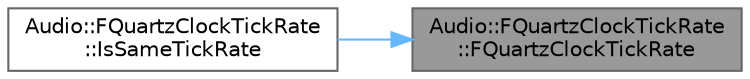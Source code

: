 digraph "Audio::FQuartzClockTickRate::FQuartzClockTickRate"
{
 // INTERACTIVE_SVG=YES
 // LATEX_PDF_SIZE
  bgcolor="transparent";
  edge [fontname=Helvetica,fontsize=10,labelfontname=Helvetica,labelfontsize=10];
  node [fontname=Helvetica,fontsize=10,shape=box,height=0.2,width=0.4];
  rankdir="RL";
  Node1 [id="Node000001",label="Audio::FQuartzClockTickRate\l::FQuartzClockTickRate",height=0.2,width=0.4,color="gray40", fillcolor="grey60", style="filled", fontcolor="black",tooltip=" "];
  Node1 -> Node2 [id="edge1_Node000001_Node000002",dir="back",color="steelblue1",style="solid",tooltip=" "];
  Node2 [id="Node000002",label="Audio::FQuartzClockTickRate\l::IsSameTickRate",height=0.2,width=0.4,color="grey40", fillcolor="white", style="filled",URL="$d4/dfa/structAudio_1_1FQuartzClockTickRate.html#aec271da7075db6d12ae7aaa6e208f76b",tooltip=" "];
}
